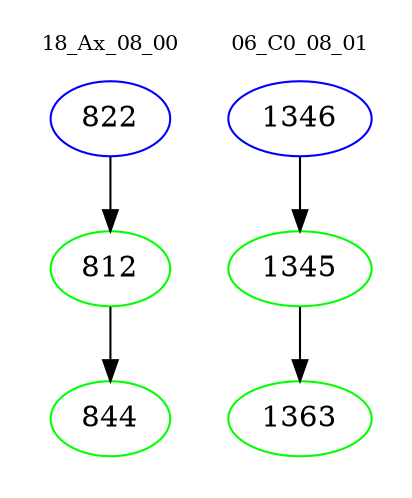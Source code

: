 digraph{
subgraph cluster_0 {
color = white
label = "18_Ax_08_00";
fontsize=10;
T0_822 [label="822", color="blue"]
T0_822 -> T0_812 [color="black"]
T0_812 [label="812", color="green"]
T0_812 -> T0_844 [color="black"]
T0_844 [label="844", color="green"]
}
subgraph cluster_1 {
color = white
label = "06_C0_08_01";
fontsize=10;
T1_1346 [label="1346", color="blue"]
T1_1346 -> T1_1345 [color="black"]
T1_1345 [label="1345", color="green"]
T1_1345 -> T1_1363 [color="black"]
T1_1363 [label="1363", color="green"]
}
}
